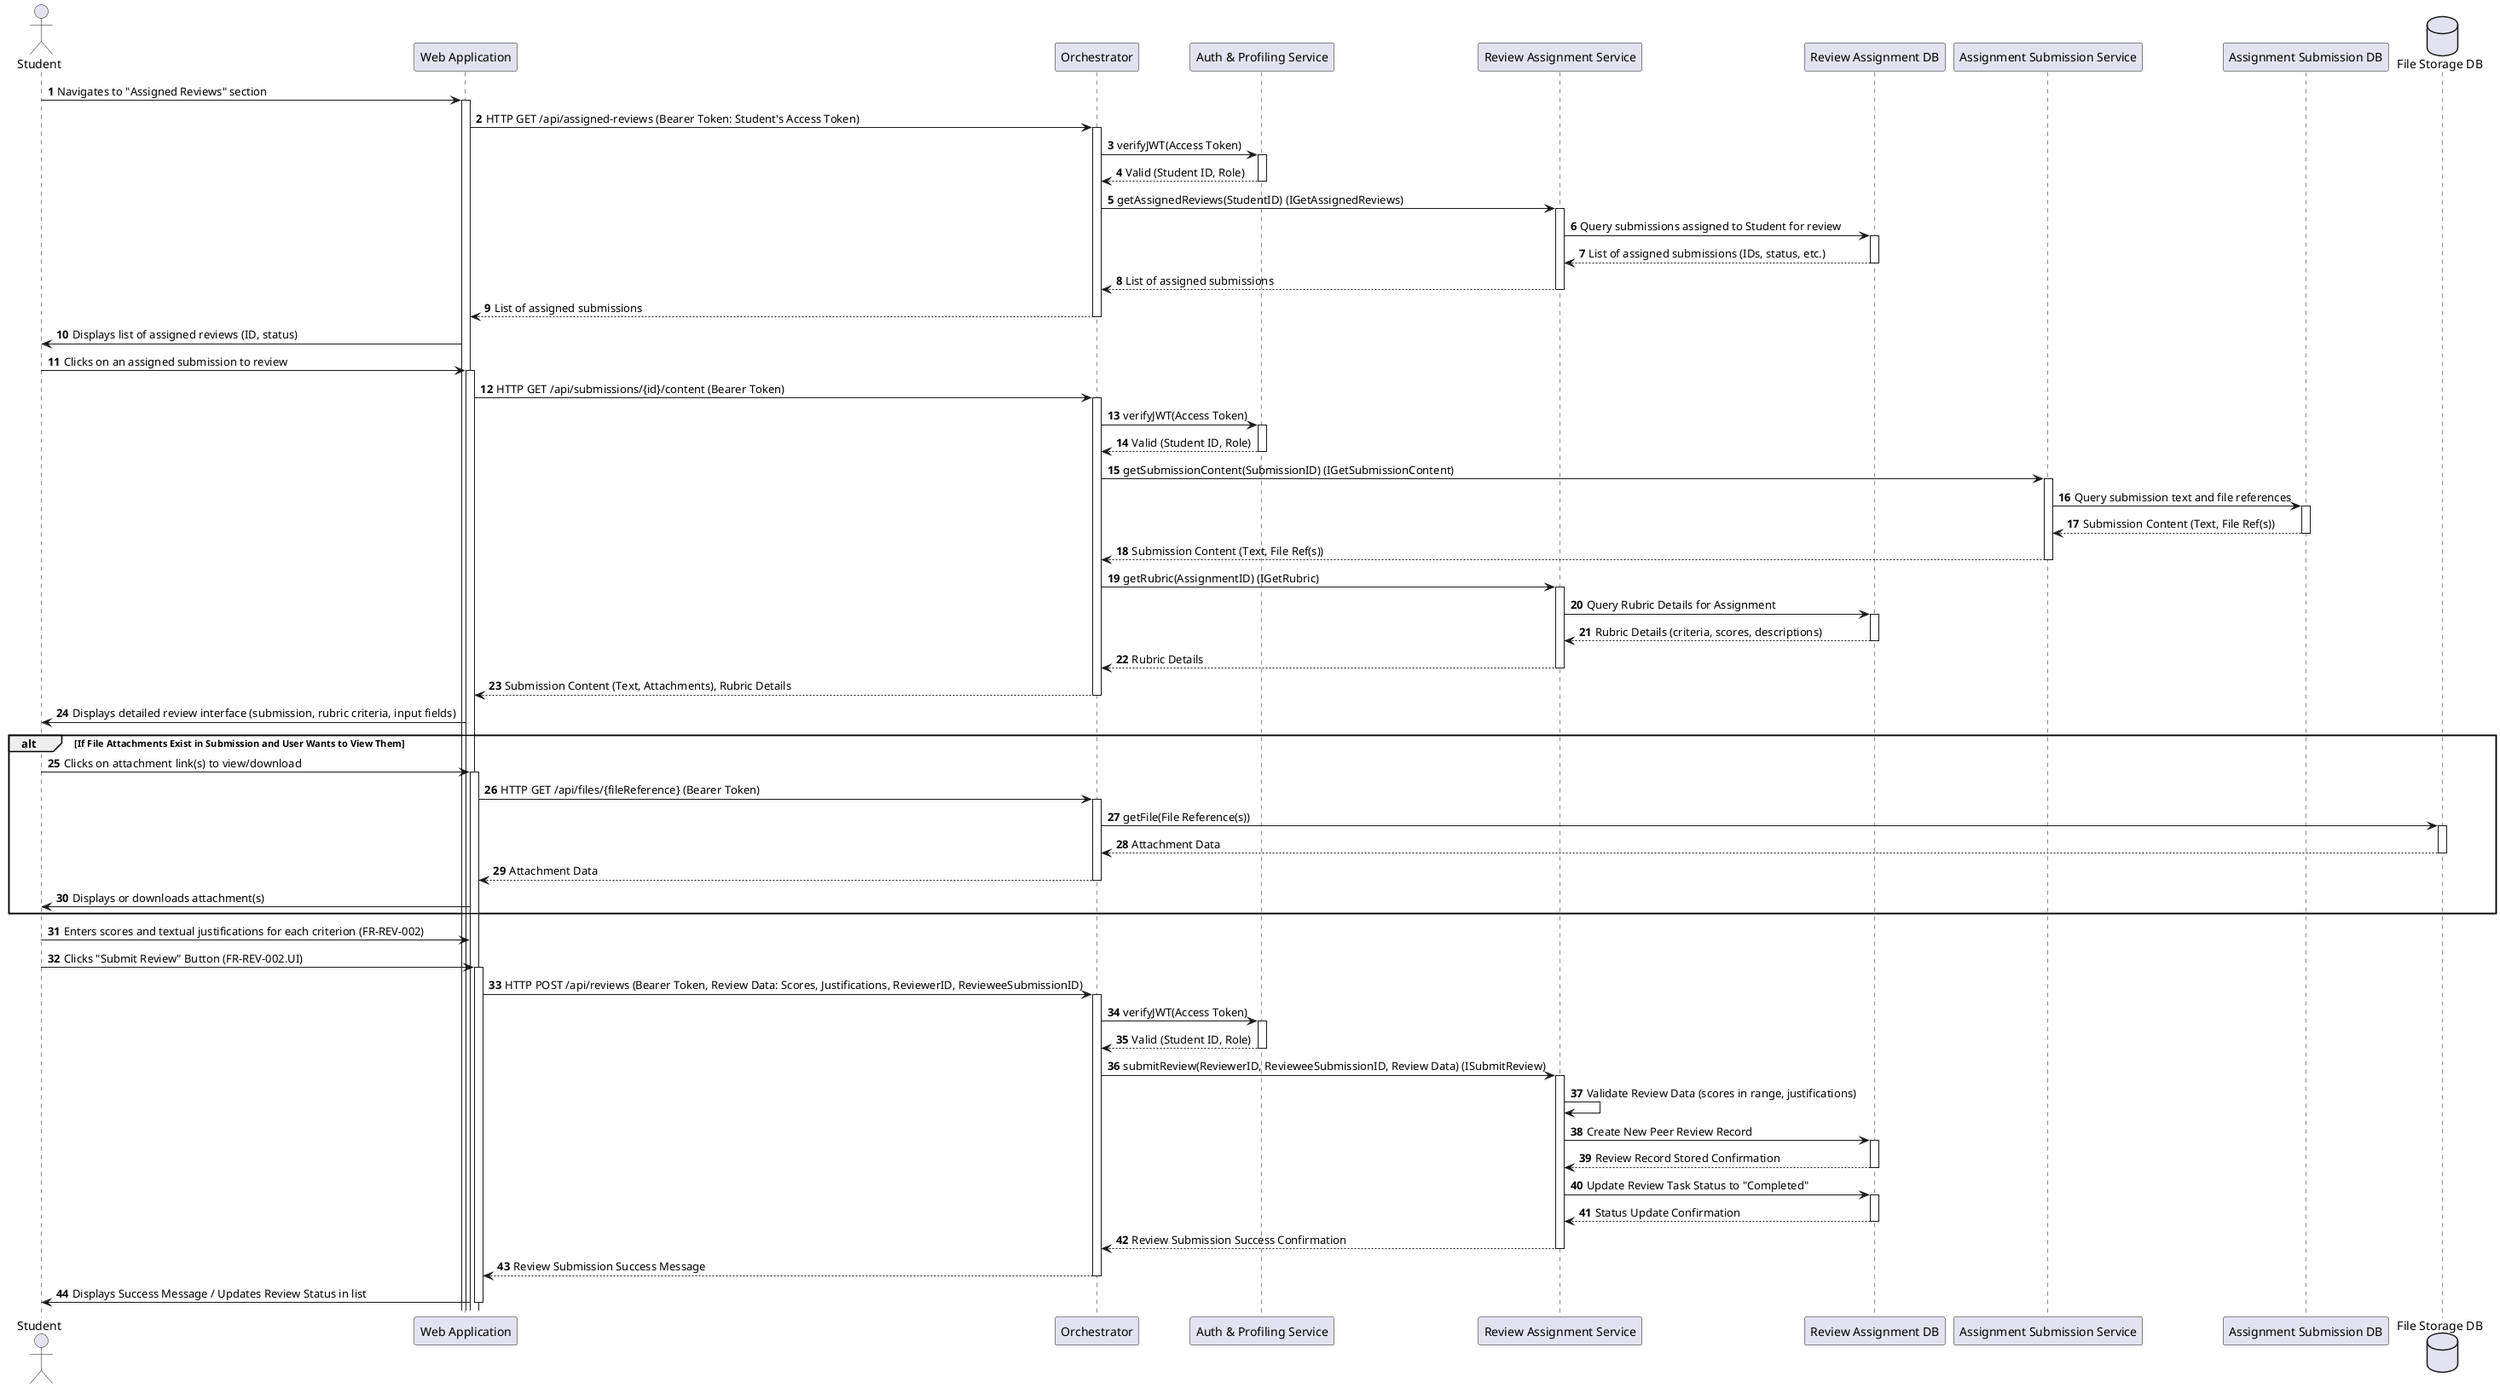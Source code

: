 @startuml Peer Review Submission Sequence Diagram

autonumber
actor "Student" as Student
participant "Web Application" as WebApp
participant "Orchestrator" as Orch
participant "Auth & Profiling Service" as Auth
participant "Review Assignment Service" as RevAssign
participant "Review Assignment DB" as RevAssignDB
participant "Assignment Submission Service" as AssignSubm
participant "Assignment Submission DB" as AssignSubmDB
database "File Storage DB" as FileStorageDB

' 1. Student accesses assigned reviews list
Student -> WebApp : Navigates to "Assigned Reviews" section
activate WebApp
WebApp -> Orch : HTTP GET /api/assigned-reviews (Bearer Token: Student's Access Token)
activate Orch
Orch -> Auth : verifyJWT(Access Token)
activate Auth
Auth --> Orch : Valid (Student ID, Role)
deactivate Auth

Orch -> RevAssign : getAssignedReviews(StudentID) (IGetAssignedReviews)
activate RevAssign
RevAssign -> RevAssignDB : Query submissions assigned to Student for review
activate RevAssignDB
RevAssignDB --> RevAssign : List of assigned submissions (IDs, status, etc.)
deactivate RevAssignDB
RevAssign --> Orch : List of assigned submissions
deactivate RevAssign
Orch --> WebApp : List of assigned submissions
deactivate Orch
WebApp -> Student : Displays list of assigned reviews (ID, status)

' 2. Student selects a submission to review
Student -> WebApp : Clicks on an assigned submission to review
activate WebApp
WebApp -> Orch : HTTP GET /api/submissions/{id}/content (Bearer Token)
activate Orch
Orch -> Auth : verifyJWT(Access Token)
activate Auth
Auth --> Orch : Valid (Student ID, Role)
deactivate Auth

' Orchestrator retrieves submission content (text + file references)
Orch -> AssignSubm : getSubmissionContent(SubmissionID) (IGetSubmissionContent)
activate AssignSubm
AssignSubm -> AssignSubmDB : Query submission text and file references
activate AssignSubmDB
AssignSubmDB --> AssignSubm : Submission Content (Text, File Ref(s))
deactivate AssignSubmDB
AssignSubm --> Orch : Submission Content (Text, File Ref(s))
deactivate AssignSubm

' Orchestrator retrieves associated rubric
Orch -> RevAssign : getRubric(AssignmentID) (IGetRubric)
activate RevAssign
RevAssign -> RevAssignDB : Query Rubric Details for Assignment
activate RevAssignDB
RevAssignDB --> RevAssign : Rubric Details (criteria, scores, descriptions)
deactivate RevAssignDB
RevAssign --> Orch : Rubric Details
deactivate RevAssign

Orch --> WebApp : Submission Content (Text, Attachments), Rubric Details
deactivate Orch
WebApp -> Student : Displays detailed review interface (submission, rubric criteria, input fields)

alt If File Attachments Exist in Submission and User Wants to View Them
  Student -> WebApp : Clicks on attachment link(s) to view/download
  activate WebApp
  WebApp -> Orch : HTTP GET /api/files/{fileReference} (Bearer Token)
  activate Orch
  Orch -> FileStorageDB : getFile(File Reference(s))
  activate FileStorageDB
  FileStorageDB --> Orch : Attachment Data
  deactivate FileStorageDB
  Orch --> WebApp : Attachment Data
  deactivate Orch
  WebApp -> Student : Displays or downloads attachment(s)
end

' 3. Student submits the completed review
Student -> WebApp : Enters scores and textual justifications for each criterion (FR-REV-002)
Student -> WebApp : Clicks "Submit Review" Button (FR-REV-002.UI)
activate WebApp
WebApp -> Orch : HTTP POST /api/reviews (Bearer Token, Review Data: Scores, Justifications, ReviewerID, RevieweeSubmissionID)
activate Orch

Orch -> Auth : verifyJWT(Access Token)
activate Auth
Auth --> Orch : Valid (Student ID, Role)
deactivate Auth

' Orchestrator sends review data to Review Assignment Service
Orch -> RevAssign : submitReview(ReviewerID, RevieweeSubmissionID, Review Data) (ISubmitReview)
activate RevAssign
RevAssign -> RevAssign : Validate Review Data (scores in range, justifications)
RevAssign -> RevAssignDB : Create New Peer Review Record
activate RevAssignDB
RevAssignDB --> RevAssign : Review Record Stored Confirmation
deactivate RevAssignDB
RevAssign -> RevAssignDB : Update Review Task Status to "Completed"
activate RevAssignDB
RevAssignDB --> RevAssign : Status Update Confirmation
deactivate RevAssignDB
RevAssign --> Orch : Review Submission Success Confirmation
deactivate RevAssign

Orch --> WebApp : Review Submission Success Message
deactivate Orch
WebApp -> Student : Displays Success Message / Updates Review Status in list
deactivate WebApp

@enduml